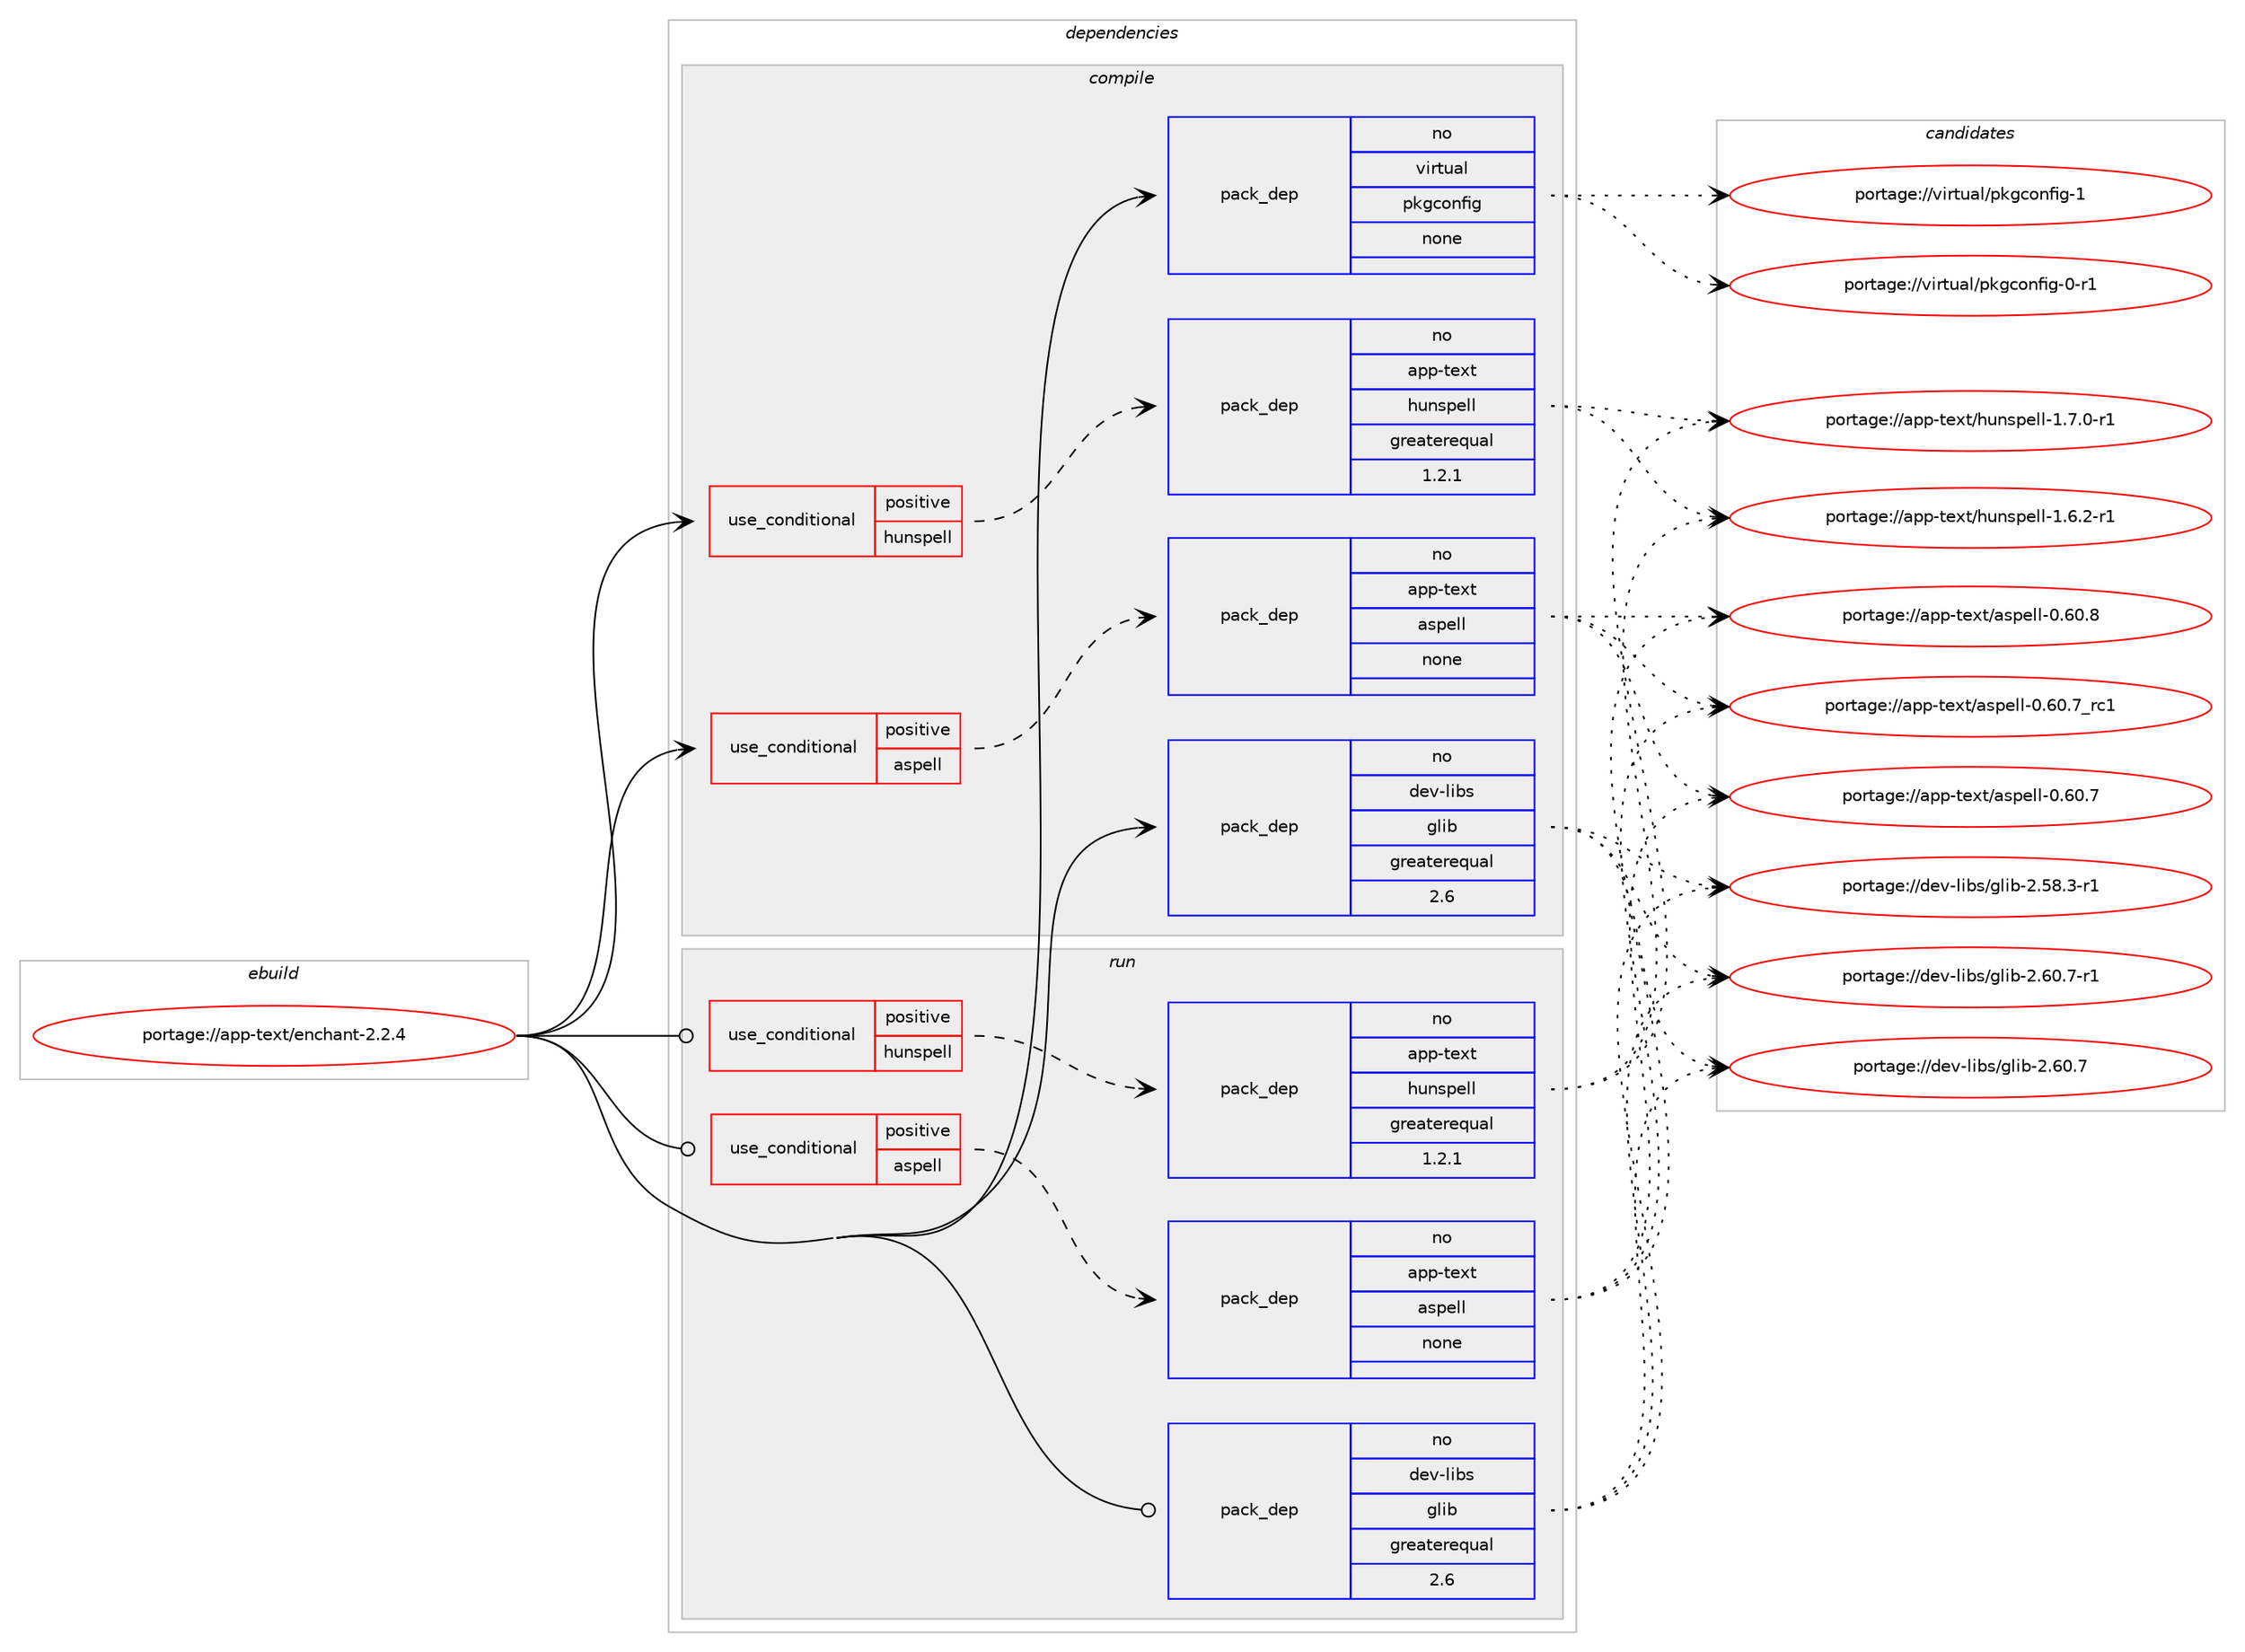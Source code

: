 digraph prolog {

# *************
# Graph options
# *************

newrank=true;
concentrate=true;
compound=true;
graph [rankdir=LR,fontname=Helvetica,fontsize=10,ranksep=1.5];#, ranksep=2.5, nodesep=0.2];
edge  [arrowhead=vee];
node  [fontname=Helvetica,fontsize=10];

# **********
# The ebuild
# **********

subgraph cluster_leftcol {
color=gray;
rank=same;
label=<<i>ebuild</i>>;
id [label="portage://app-text/enchant-2.2.4", color=red, width=4, href="../app-text/enchant-2.2.4.svg"];
}

# ****************
# The dependencies
# ****************

subgraph cluster_midcol {
color=gray;
label=<<i>dependencies</i>>;
subgraph cluster_compile {
fillcolor="#eeeeee";
style=filled;
label=<<i>compile</i>>;
subgraph cond140449 {
dependency597979 [label=<<TABLE BORDER="0" CELLBORDER="1" CELLSPACING="0" CELLPADDING="4"><TR><TD ROWSPAN="3" CELLPADDING="10">use_conditional</TD></TR><TR><TD>positive</TD></TR><TR><TD>aspell</TD></TR></TABLE>>, shape=none, color=red];
subgraph pack449552 {
dependency597980 [label=<<TABLE BORDER="0" CELLBORDER="1" CELLSPACING="0" CELLPADDING="4" WIDTH="220"><TR><TD ROWSPAN="6" CELLPADDING="30">pack_dep</TD></TR><TR><TD WIDTH="110">no</TD></TR><TR><TD>app-text</TD></TR><TR><TD>aspell</TD></TR><TR><TD>none</TD></TR><TR><TD></TD></TR></TABLE>>, shape=none, color=blue];
}
dependency597979:e -> dependency597980:w [weight=20,style="dashed",arrowhead="vee"];
}
id:e -> dependency597979:w [weight=20,style="solid",arrowhead="vee"];
subgraph cond140450 {
dependency597981 [label=<<TABLE BORDER="0" CELLBORDER="1" CELLSPACING="0" CELLPADDING="4"><TR><TD ROWSPAN="3" CELLPADDING="10">use_conditional</TD></TR><TR><TD>positive</TD></TR><TR><TD>hunspell</TD></TR></TABLE>>, shape=none, color=red];
subgraph pack449553 {
dependency597982 [label=<<TABLE BORDER="0" CELLBORDER="1" CELLSPACING="0" CELLPADDING="4" WIDTH="220"><TR><TD ROWSPAN="6" CELLPADDING="30">pack_dep</TD></TR><TR><TD WIDTH="110">no</TD></TR><TR><TD>app-text</TD></TR><TR><TD>hunspell</TD></TR><TR><TD>greaterequal</TD></TR><TR><TD>1.2.1</TD></TR></TABLE>>, shape=none, color=blue];
}
dependency597981:e -> dependency597982:w [weight=20,style="dashed",arrowhead="vee"];
}
id:e -> dependency597981:w [weight=20,style="solid",arrowhead="vee"];
subgraph pack449554 {
dependency597983 [label=<<TABLE BORDER="0" CELLBORDER="1" CELLSPACING="0" CELLPADDING="4" WIDTH="220"><TR><TD ROWSPAN="6" CELLPADDING="30">pack_dep</TD></TR><TR><TD WIDTH="110">no</TD></TR><TR><TD>dev-libs</TD></TR><TR><TD>glib</TD></TR><TR><TD>greaterequal</TD></TR><TR><TD>2.6</TD></TR></TABLE>>, shape=none, color=blue];
}
id:e -> dependency597983:w [weight=20,style="solid",arrowhead="vee"];
subgraph pack449555 {
dependency597984 [label=<<TABLE BORDER="0" CELLBORDER="1" CELLSPACING="0" CELLPADDING="4" WIDTH="220"><TR><TD ROWSPAN="6" CELLPADDING="30">pack_dep</TD></TR><TR><TD WIDTH="110">no</TD></TR><TR><TD>virtual</TD></TR><TR><TD>pkgconfig</TD></TR><TR><TD>none</TD></TR><TR><TD></TD></TR></TABLE>>, shape=none, color=blue];
}
id:e -> dependency597984:w [weight=20,style="solid",arrowhead="vee"];
}
subgraph cluster_compileandrun {
fillcolor="#eeeeee";
style=filled;
label=<<i>compile and run</i>>;
}
subgraph cluster_run {
fillcolor="#eeeeee";
style=filled;
label=<<i>run</i>>;
subgraph cond140451 {
dependency597985 [label=<<TABLE BORDER="0" CELLBORDER="1" CELLSPACING="0" CELLPADDING="4"><TR><TD ROWSPAN="3" CELLPADDING="10">use_conditional</TD></TR><TR><TD>positive</TD></TR><TR><TD>aspell</TD></TR></TABLE>>, shape=none, color=red];
subgraph pack449556 {
dependency597986 [label=<<TABLE BORDER="0" CELLBORDER="1" CELLSPACING="0" CELLPADDING="4" WIDTH="220"><TR><TD ROWSPAN="6" CELLPADDING="30">pack_dep</TD></TR><TR><TD WIDTH="110">no</TD></TR><TR><TD>app-text</TD></TR><TR><TD>aspell</TD></TR><TR><TD>none</TD></TR><TR><TD></TD></TR></TABLE>>, shape=none, color=blue];
}
dependency597985:e -> dependency597986:w [weight=20,style="dashed",arrowhead="vee"];
}
id:e -> dependency597985:w [weight=20,style="solid",arrowhead="odot"];
subgraph cond140452 {
dependency597987 [label=<<TABLE BORDER="0" CELLBORDER="1" CELLSPACING="0" CELLPADDING="4"><TR><TD ROWSPAN="3" CELLPADDING="10">use_conditional</TD></TR><TR><TD>positive</TD></TR><TR><TD>hunspell</TD></TR></TABLE>>, shape=none, color=red];
subgraph pack449557 {
dependency597988 [label=<<TABLE BORDER="0" CELLBORDER="1" CELLSPACING="0" CELLPADDING="4" WIDTH="220"><TR><TD ROWSPAN="6" CELLPADDING="30">pack_dep</TD></TR><TR><TD WIDTH="110">no</TD></TR><TR><TD>app-text</TD></TR><TR><TD>hunspell</TD></TR><TR><TD>greaterequal</TD></TR><TR><TD>1.2.1</TD></TR></TABLE>>, shape=none, color=blue];
}
dependency597987:e -> dependency597988:w [weight=20,style="dashed",arrowhead="vee"];
}
id:e -> dependency597987:w [weight=20,style="solid",arrowhead="odot"];
subgraph pack449558 {
dependency597989 [label=<<TABLE BORDER="0" CELLBORDER="1" CELLSPACING="0" CELLPADDING="4" WIDTH="220"><TR><TD ROWSPAN="6" CELLPADDING="30">pack_dep</TD></TR><TR><TD WIDTH="110">no</TD></TR><TR><TD>dev-libs</TD></TR><TR><TD>glib</TD></TR><TR><TD>greaterequal</TD></TR><TR><TD>2.6</TD></TR></TABLE>>, shape=none, color=blue];
}
id:e -> dependency597989:w [weight=20,style="solid",arrowhead="odot"];
}
}

# **************
# The candidates
# **************

subgraph cluster_choices {
rank=same;
color=gray;
label=<<i>candidates</i>>;

subgraph choice449552 {
color=black;
nodesep=1;
choice9711211245116101120116479711511210110810845484654484656 [label="portage://app-text/aspell-0.60.8", color=red, width=4,href="../app-text/aspell-0.60.8.svg"];
choice9711211245116101120116479711511210110810845484654484655951149949 [label="portage://app-text/aspell-0.60.7_rc1", color=red, width=4,href="../app-text/aspell-0.60.7_rc1.svg"];
choice9711211245116101120116479711511210110810845484654484655 [label="portage://app-text/aspell-0.60.7", color=red, width=4,href="../app-text/aspell-0.60.7.svg"];
dependency597980:e -> choice9711211245116101120116479711511210110810845484654484656:w [style=dotted,weight="100"];
dependency597980:e -> choice9711211245116101120116479711511210110810845484654484655951149949:w [style=dotted,weight="100"];
dependency597980:e -> choice9711211245116101120116479711511210110810845484654484655:w [style=dotted,weight="100"];
}
subgraph choice449553 {
color=black;
nodesep=1;
choice9711211245116101120116471041171101151121011081084549465546484511449 [label="portage://app-text/hunspell-1.7.0-r1", color=red, width=4,href="../app-text/hunspell-1.7.0-r1.svg"];
choice9711211245116101120116471041171101151121011081084549465446504511449 [label="portage://app-text/hunspell-1.6.2-r1", color=red, width=4,href="../app-text/hunspell-1.6.2-r1.svg"];
dependency597982:e -> choice9711211245116101120116471041171101151121011081084549465546484511449:w [style=dotted,weight="100"];
dependency597982:e -> choice9711211245116101120116471041171101151121011081084549465446504511449:w [style=dotted,weight="100"];
}
subgraph choice449554 {
color=black;
nodesep=1;
choice10010111845108105981154710310810598455046544846554511449 [label="portage://dev-libs/glib-2.60.7-r1", color=red, width=4,href="../dev-libs/glib-2.60.7-r1.svg"];
choice1001011184510810598115471031081059845504654484655 [label="portage://dev-libs/glib-2.60.7", color=red, width=4,href="../dev-libs/glib-2.60.7.svg"];
choice10010111845108105981154710310810598455046535646514511449 [label="portage://dev-libs/glib-2.58.3-r1", color=red, width=4,href="../dev-libs/glib-2.58.3-r1.svg"];
dependency597983:e -> choice10010111845108105981154710310810598455046544846554511449:w [style=dotted,weight="100"];
dependency597983:e -> choice1001011184510810598115471031081059845504654484655:w [style=dotted,weight="100"];
dependency597983:e -> choice10010111845108105981154710310810598455046535646514511449:w [style=dotted,weight="100"];
}
subgraph choice449555 {
color=black;
nodesep=1;
choice1181051141161179710847112107103991111101021051034549 [label="portage://virtual/pkgconfig-1", color=red, width=4,href="../virtual/pkgconfig-1.svg"];
choice11810511411611797108471121071039911111010210510345484511449 [label="portage://virtual/pkgconfig-0-r1", color=red, width=4,href="../virtual/pkgconfig-0-r1.svg"];
dependency597984:e -> choice1181051141161179710847112107103991111101021051034549:w [style=dotted,weight="100"];
dependency597984:e -> choice11810511411611797108471121071039911111010210510345484511449:w [style=dotted,weight="100"];
}
subgraph choice449556 {
color=black;
nodesep=1;
choice9711211245116101120116479711511210110810845484654484656 [label="portage://app-text/aspell-0.60.8", color=red, width=4,href="../app-text/aspell-0.60.8.svg"];
choice9711211245116101120116479711511210110810845484654484655951149949 [label="portage://app-text/aspell-0.60.7_rc1", color=red, width=4,href="../app-text/aspell-0.60.7_rc1.svg"];
choice9711211245116101120116479711511210110810845484654484655 [label="portage://app-text/aspell-0.60.7", color=red, width=4,href="../app-text/aspell-0.60.7.svg"];
dependency597986:e -> choice9711211245116101120116479711511210110810845484654484656:w [style=dotted,weight="100"];
dependency597986:e -> choice9711211245116101120116479711511210110810845484654484655951149949:w [style=dotted,weight="100"];
dependency597986:e -> choice9711211245116101120116479711511210110810845484654484655:w [style=dotted,weight="100"];
}
subgraph choice449557 {
color=black;
nodesep=1;
choice9711211245116101120116471041171101151121011081084549465546484511449 [label="portage://app-text/hunspell-1.7.0-r1", color=red, width=4,href="../app-text/hunspell-1.7.0-r1.svg"];
choice9711211245116101120116471041171101151121011081084549465446504511449 [label="portage://app-text/hunspell-1.6.2-r1", color=red, width=4,href="../app-text/hunspell-1.6.2-r1.svg"];
dependency597988:e -> choice9711211245116101120116471041171101151121011081084549465546484511449:w [style=dotted,weight="100"];
dependency597988:e -> choice9711211245116101120116471041171101151121011081084549465446504511449:w [style=dotted,weight="100"];
}
subgraph choice449558 {
color=black;
nodesep=1;
choice10010111845108105981154710310810598455046544846554511449 [label="portage://dev-libs/glib-2.60.7-r1", color=red, width=4,href="../dev-libs/glib-2.60.7-r1.svg"];
choice1001011184510810598115471031081059845504654484655 [label="portage://dev-libs/glib-2.60.7", color=red, width=4,href="../dev-libs/glib-2.60.7.svg"];
choice10010111845108105981154710310810598455046535646514511449 [label="portage://dev-libs/glib-2.58.3-r1", color=red, width=4,href="../dev-libs/glib-2.58.3-r1.svg"];
dependency597989:e -> choice10010111845108105981154710310810598455046544846554511449:w [style=dotted,weight="100"];
dependency597989:e -> choice1001011184510810598115471031081059845504654484655:w [style=dotted,weight="100"];
dependency597989:e -> choice10010111845108105981154710310810598455046535646514511449:w [style=dotted,weight="100"];
}
}

}
